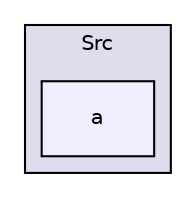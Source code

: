 digraph "E:/Documents/emu84/Src/a" {
  compound=true
  node [ fontsize="10", fontname="Helvetica"];
  edge [ labelfontsize="10", labelfontname="Helvetica"];
  subgraph clusterdir_70617a7689e3ba1052ef75efeabd00df {
    graph [ bgcolor="#ddddee", pencolor="black", label="Src" fontname="Helvetica", fontsize="10", URL="dir_70617a7689e3ba1052ef75efeabd00df.html"]
  dir_2e7cd27b6027c31ef699c5cb20f13991 [shape=box, label="a", style="filled", fillcolor="#eeeeff", pencolor="black", URL="dir_2e7cd27b6027c31ef699c5cb20f13991.html"];
  }
}
